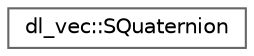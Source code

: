 digraph "クラス階層図"
{
 // LATEX_PDF_SIZE
  bgcolor="transparent";
  edge [fontname=Helvetica,fontsize=10,labelfontname=Helvetica,labelfontsize=10];
  node [fontname=Helvetica,fontsize=10,shape=box,height=0.2,width=0.4];
  rankdir="LR";
  Node0 [id="Node000000",label="dl_vec::SQuaternion",height=0.2,width=0.4,color="grey40", fillcolor="white", style="filled",URL="$structdl__vec_1_1_s_quaternion.html",tooltip=" "];
}

